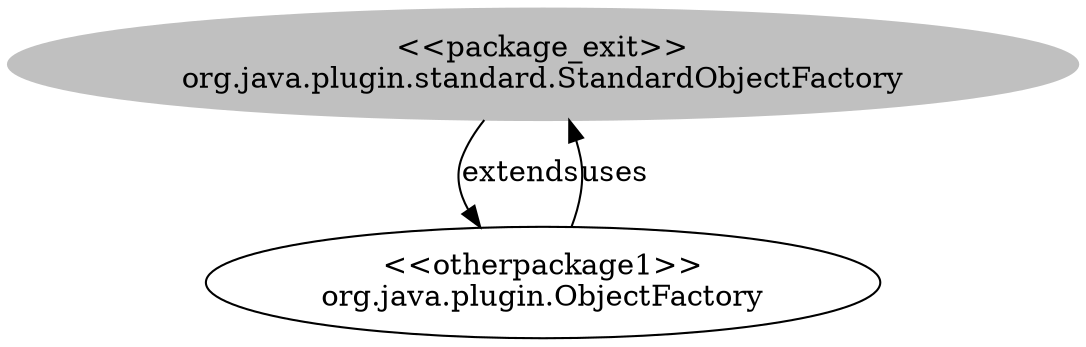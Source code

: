 digraph cd {
	org_java_plugin_standard_StandardObjectFactory [label="<<package_exit>>
org.java.plugin.standard.StandardObjectFactory",style=filled,color="grey"];
	org_java_plugin_ObjectFactory [label="<<otherpackage1>>
org.java.plugin.ObjectFactory"];
	org_java_plugin_standard_StandardObjectFactory -> org_java_plugin_ObjectFactory [label=extends];
	org_java_plugin_ObjectFactory -> org_java_plugin_standard_StandardObjectFactory [label=uses];
}
